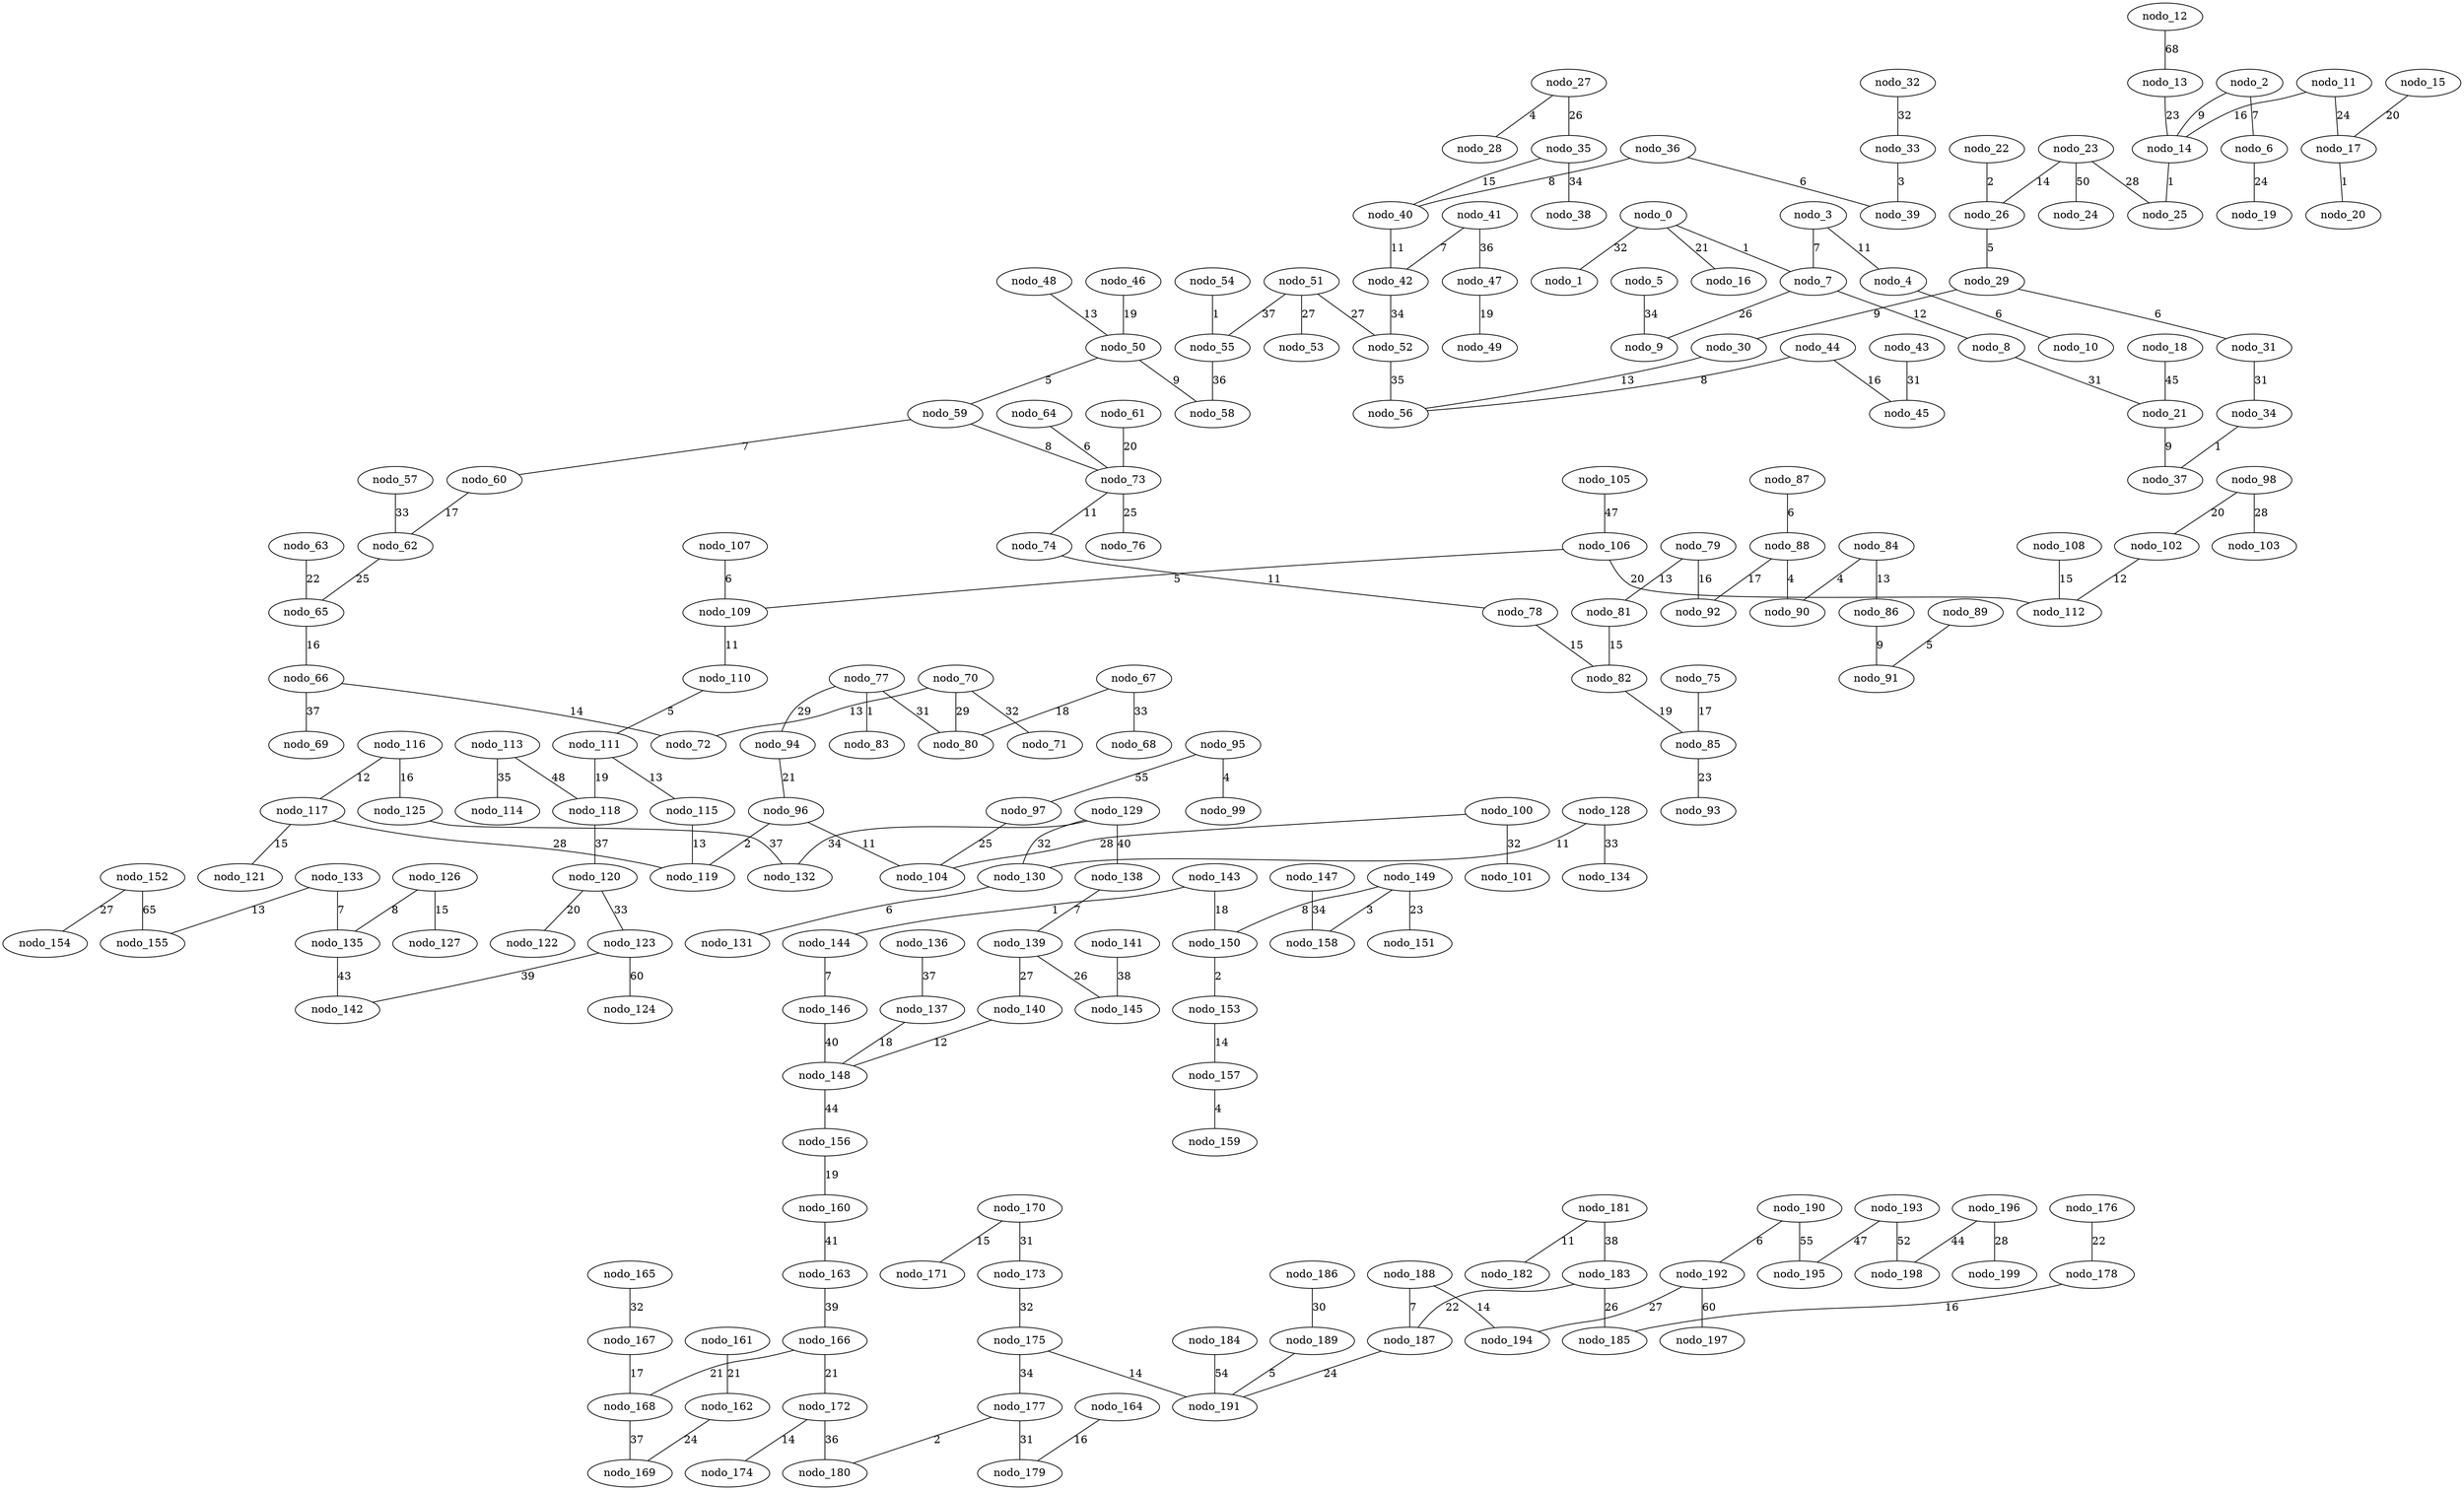graph gen_BarabasiAlbert_200_i_kruskal {
  nodo_152 -- nodo_155 [label=65 weight=65];
  nodo_84 -- nodo_86 [label=13 weight=13];
  nodo_120 -- nodo_123 [label=33 weight=33];
  nodo_120 -- nodo_122 [label=20 weight=20];
  nodo_84 -- nodo_90 [label=4 weight=4];
  nodo_192 -- nodo_194 [label=27 weight=27];
  nodo_192 -- nodo_197 [label=60 weight=60];
  nodo_95 -- nodo_97 [label=55 weight=55];
  nodo_160 -- nodo_163 [label=41 weight=41];
  nodo_184 -- nodo_191 [label=54 weight=54];
  nodo_95 -- nodo_99 [label=4 weight=4];
  nodo_51 -- nodo_55 [label=37 weight=37];
  nodo_51 -- nodo_52 [label=27 weight=27];
  nodo_51 -- nodo_53 [label=27 weight=27];
  nodo_152 -- nodo_154 [label=27 weight=27];
  nodo_62 -- nodo_65 [label=25 weight=25];
  nodo_17 -- nodo_20 [label=1 weight=1];
  nodo_73 -- nodo_76 [label=25 weight=25];
  nodo_73 -- nodo_74 [label=11 weight=11];
  nodo_27 -- nodo_35 [label=26 weight=26];
  nodo_168 -- nodo_169 [label=37 weight=37];
  nodo_98 -- nodo_103 [label=28 weight=28];
  nodo_98 -- nodo_102 [label=20 weight=20];
  nodo_27 -- nodo_28 [label=4 weight=4];
  nodo_175 -- nodo_177 [label=34 weight=34];
  nodo_111 -- nodo_118 [label=19 weight=19];
  nodo_111 -- nodo_115 [label=13 weight=13];
  nodo_144 -- nodo_146 [label=7 weight=7];
  nodo_52 -- nodo_56 [label=35 weight=35];
  nodo_0 -- nodo_16 [label=21 weight=21];
  nodo_63 -- nodo_65 [label=22 weight=22];
  nodo_175 -- nodo_191 [label=14 weight=14];
  nodo_74 -- nodo_78 [label=11 weight=11];
  nodo_135 -- nodo_142 [label=43 weight=43];
  nodo_85 -- nodo_93 [label=23 weight=23];
  nodo_48 -- nodo_50 [label=13 weight=13];
  nodo_167 -- nodo_168 [label=17 weight=17];
  nodo_86 -- nodo_91 [label=9 weight=9];
  nodo_75 -- nodo_85 [label=17 weight=17];
  nodo_128 -- nodo_130 [label=11 weight=11];
  nodo_15 -- nodo_17 [label=20 weight=20];
  nodo_128 -- nodo_134 [label=33 weight=33];
  nodo_64 -- nodo_73 [label=6 weight=6];
  nodo_26 -- nodo_29 [label=5 weight=5];
  nodo_70 -- nodo_80 [label=29 weight=29];
  nodo_162 -- nodo_169 [label=24 weight=24];
  nodo_31 -- nodo_34 [label=31 weight=31];
  nodo_42 -- nodo_52 [label=34 weight=34];
  nodo_117 -- nodo_119 [label=28 weight=28];
  nodo_110 -- nodo_111 [label=5 weight=5];
  nodo_70 -- nodo_71 [label=32 weight=32];
  nodo_70 -- nodo_72 [label=13 weight=13];
  nodo_102 -- nodo_112 [label=12 weight=12];
  nodo_97 -- nodo_104 [label=25 weight=25];
  nodo_30 -- nodo_56 [label=13 weight=13];
  nodo_81 -- nodo_82 [label=15 weight=15];
  nodo_178 -- nodo_185 [label=16 weight=16];
  nodo_59 -- nodo_60 [label=7 weight=7];
  nodo_130 -- nodo_131 [label=6 weight=6];
  nodo_105 -- nodo_106 [label=47 weight=47];
  nodo_2 -- nodo_14 [label=9 weight=9];
  nodo_82 -- nodo_85 [label=19 weight=19];
  nodo_59 -- nodo_73 [label=8 weight=8];
  nodo_149 -- nodo_158 [label=3 weight=3];
  nodo_149 -- nodo_151 [label=23 weight=23];
  nodo_146 -- nodo_148 [label=40 weight=40];
  nodo_149 -- nodo_150 [label=8 weight=8];
  nodo_177 -- nodo_180 [label=2 weight=2];
  nodo_118 -- nodo_120 [label=37 weight=37];
  nodo_41 -- nodo_47 [label=36 weight=36];
  nodo_60 -- nodo_62 [label=17 weight=17];
  nodo_190 -- nodo_195 [label=55 weight=55];
  nodo_41 -- nodo_42 [label=7 weight=7];
  nodo_133 -- nodo_135 [label=7 weight=7];
  nodo_190 -- nodo_192 [label=6 weight=6];
  nodo_177 -- nodo_179 [label=31 weight=31];
  nodo_183 -- nodo_185 [label=26 weight=26];
  nodo_183 -- nodo_187 [label=22 weight=22];
  nodo_29 -- nodo_31 [label=6 weight=6];
  nodo_29 -- nodo_30 [label=9 weight=9];
  nodo_161 -- nodo_162 [label=21 weight=21];
  nodo_18 -- nodo_21 [label=45 weight=45];
  nodo_96 -- nodo_119 [label=2 weight=2];
  nodo_153 -- nodo_157 [label=14 weight=14];
  nodo_126 -- nodo_127 [label=15 weight=15];
  nodo_133 -- nodo_155 [label=13 weight=13];
  nodo_96 -- nodo_104 [label=11 weight=11];
  nodo_125 -- nodo_132 [label=37 weight=37];
  nodo_126 -- nodo_135 [label=8 weight=8];
  nodo_50 -- nodo_58 [label=9 weight=9];
  nodo_148 -- nodo_156 [label=44 weight=44];
  nodo_50 -- nodo_59 [label=5 weight=5];
  nodo_40 -- nodo_42 [label=11 weight=11];
  nodo_61 -- nodo_73 [label=20 weight=20];
  nodo_176 -- nodo_178 [label=22 weight=22];
  nodo_94 -- nodo_96 [label=21 weight=21];
  nodo_172 -- nodo_174 [label=14 weight=14];
  nodo_67 -- nodo_68 [label=33 weight=33];
  nodo_4 -- nodo_10 [label=6 weight=6];
  nodo_196 -- nodo_199 [label=28 weight=28];
  nodo_107 -- nodo_109 [label=6 weight=6];
  nodo_196 -- nodo_198 [label=44 weight=44];
  nodo_67 -- nodo_80 [label=18 weight=18];
  nodo_89 -- nodo_91 [label=5 weight=5];
  nodo_115 -- nodo_119 [label=13 weight=13];
  nodo_172 -- nodo_180 [label=36 weight=36];
  nodo_7 -- nodo_8 [label=12 weight=12];
  nodo_7 -- nodo_9 [label=26 weight=26];
  nodo_44 -- nodo_56 [label=8 weight=8];
  nodo_78 -- nodo_82 [label=15 weight=15];
  nodo_140 -- nodo_148 [label=12 weight=12];
  nodo_33 -- nodo_39 [label=3 weight=3];
  nodo_188 -- nodo_187 [label=7 weight=7];
  nodo_147 -- nodo_158 [label=34 weight=34];
  nodo_79 -- nodo_81 [label=13 weight=13];
  nodo_44 -- nodo_45 [label=16 weight=16];
  nodo_116 -- nodo_125 [label=16 weight=16];
  nodo_188 -- nodo_194 [label=14 weight=14];
  nodo_181 -- nodo_183 [label=38 weight=38];
  nodo_11 -- nodo_14 [label=16 weight=16];
  nodo_181 -- nodo_182 [label=11 weight=11];
  nodo_100 -- nodo_104 [label=28 weight=28];
  nodo_100 -- nodo_101 [label=32 weight=32];
  nodo_11 -- nodo_17 [label=24 weight=24];
  nodo_22 -- nodo_26 [label=2 weight=2];
  nodo_57 -- nodo_62 [label=33 weight=33];
  nodo_164 -- nodo_179 [label=16 weight=16];
  nodo_141 -- nodo_145 [label=38 weight=38];
  nodo_163 -- nodo_166 [label=39 weight=39];
  nodo_32 -- nodo_33 [label=32 weight=32];
  nodo_106 -- nodo_109 [label=5 weight=5];
  nodo_5 -- nodo_9 [label=34 weight=34];
  nodo_43 -- nodo_45 [label=31 weight=31];
  nodo_79 -- nodo_92 [label=16 weight=16];
  nodo_138 -- nodo_139 [label=7 weight=7];
  nodo_173 -- nodo_175 [label=32 weight=32];
  nodo_123 -- nodo_142 [label=39 weight=39];
  nodo_21 -- nodo_37 [label=9 weight=9];
  nodo_116 -- nodo_117 [label=12 weight=12];
  nodo_6 -- nodo_19 [label=24 weight=24];
  nodo_189 -- nodo_191 [label=5 weight=5];
  nodo_106 -- nodo_112 [label=20 weight=20];
  nodo_156 -- nodo_160 [label=19 weight=19];
  nodo_139 -- nodo_140 [label=27 weight=27];
  nodo_117 -- nodo_121 [label=15 weight=15];
  nodo_139 -- nodo_145 [label=26 weight=26];
  nodo_123 -- nodo_124 [label=60 weight=60];
  nodo_109 -- nodo_110 [label=11 weight=11];
  nodo_150 -- nodo_153 [label=2 weight=2];
  nodo_14 -- nodo_25 [label=1 weight=1];
  nodo_3 -- nodo_4 [label=11 weight=11];
  nodo_36 -- nodo_39 [label=6 weight=6];
  nodo_3 -- nodo_7 [label=7 weight=7];
  nodo_36 -- nodo_40 [label=8 weight=8];
  nodo_47 -- nodo_49 [label=19 weight=19];
  nodo_113 -- nodo_114 [label=35 weight=35];
  nodo_54 -- nodo_55 [label=1 weight=1];
  nodo_113 -- nodo_118 [label=48 weight=48];
  nodo_65 -- nodo_66 [label=16 weight=16];
  nodo_157 -- nodo_159 [label=4 weight=4];
  nodo_170 -- nodo_173 [label=31 weight=31];
  nodo_166 -- nodo_172 [label=21 weight=21];
  nodo_186 -- nodo_189 [label=30 weight=30];
  nodo_2 -- nodo_6 [label=7 weight=7];
  nodo_170 -- nodo_171 [label=15 weight=15];
  nodo_87 -- nodo_88 [label=6 weight=6];
  nodo_129 -- nodo_130 [label=32 weight=32];
  nodo_129 -- nodo_132 [label=34 weight=34];
  nodo_129 -- nodo_138 [label=40 weight=40];
  nodo_166 -- nodo_168 [label=21 weight=21];
  nodo_88 -- nodo_90 [label=4 weight=4];
  nodo_88 -- nodo_92 [label=17 weight=17];
  nodo_193 -- nodo_195 [label=47 weight=47];
  nodo_35 -- nodo_38 [label=34 weight=34];
  nodo_193 -- nodo_198 [label=52 weight=52];
  nodo_46 -- nodo_50 [label=19 weight=19];
  nodo_35 -- nodo_40 [label=15 weight=15];
  nodo_77 -- nodo_80 [label=31 weight=31];
  nodo_77 -- nodo_83 [label=1 weight=1];
  nodo_55 -- nodo_58 [label=36 weight=36];
  nodo_66 -- nodo_72 [label=14 weight=14];
  nodo_13 -- nodo_14 [label=23 weight=23];
  nodo_66 -- nodo_69 [label=37 weight=37];
  nodo_8 -- nodo_21 [label=31 weight=31];
  nodo_137 -- nodo_148 [label=18 weight=18];
  nodo_12 -- nodo_13 [label=68 weight=68];
  nodo_136 -- nodo_137 [label=37 weight=37];
  nodo_23 -- nodo_25 [label=28 weight=28];
  nodo_23 -- nodo_24 [label=50 weight=50];
  nodo_23 -- nodo_26 [label=14 weight=14];
  nodo_0 -- nodo_1 [label=32 weight=32];
  nodo_34 -- nodo_37 [label=1 weight=1];
  nodo_143 -- nodo_144 [label=1 weight=1];
  nodo_0 -- nodo_7 [label=1 weight=1];
  nodo_187 -- nodo_191 [label=24 weight=24];
  nodo_165 -- nodo_167 [label=32 weight=32];
  nodo_108 -- nodo_112 [label=15 weight=15];
  nodo_143 -- nodo_150 [label=18 weight=18];
  nodo_77 -- nodo_94 [label=29 weight=29];
}